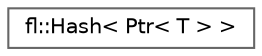 digraph "Graphical Class Hierarchy"
{
 // INTERACTIVE_SVG=YES
 // LATEX_PDF_SIZE
  bgcolor="transparent";
  edge [fontname=Helvetica,fontsize=10,labelfontname=Helvetica,labelfontsize=10];
  node [fontname=Helvetica,fontsize=10,shape=box,height=0.2,width=0.4];
  rankdir="LR";
  Node0 [id="Node000000",label="fl::Hash\< Ptr\< T \> \>",height=0.2,width=0.4,color="grey40", fillcolor="white", style="filled",URL="$df/d0b/structfl_1_1_hash_3_01_ptr_3_01_t_01_4_01_4.html",tooltip=" "];
}
